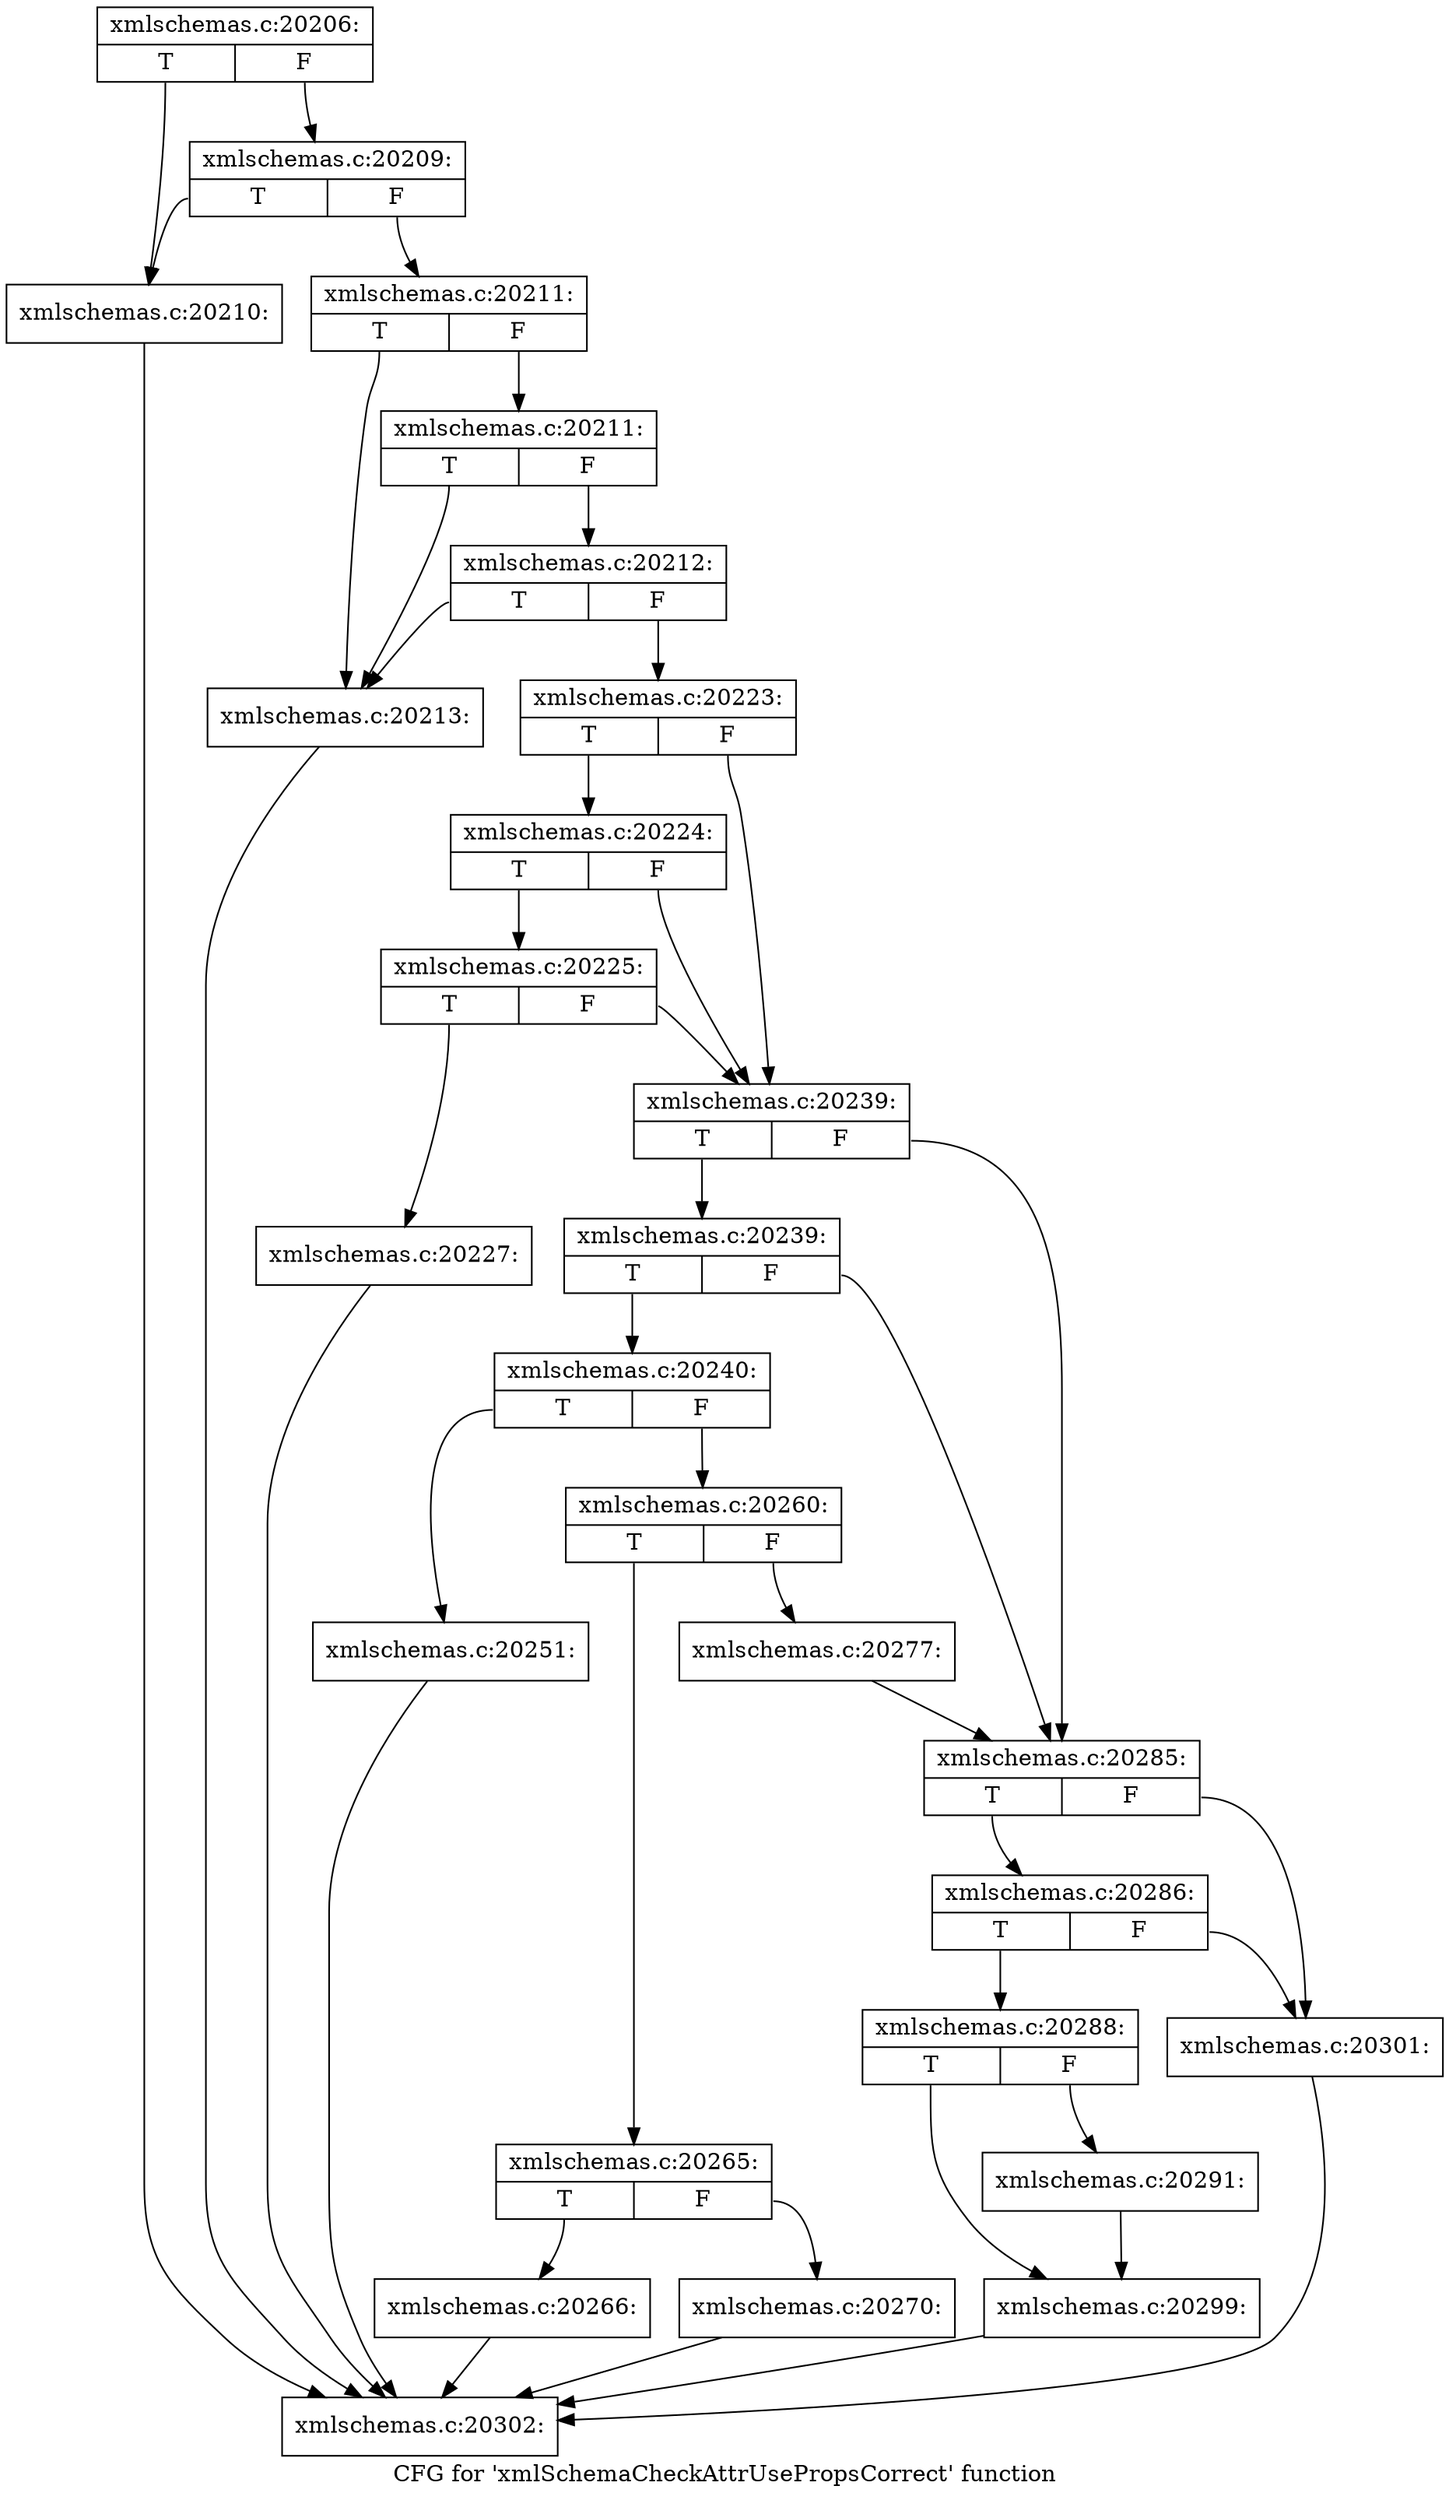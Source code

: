 digraph "CFG for 'xmlSchemaCheckAttrUsePropsCorrect' function" {
	label="CFG for 'xmlSchemaCheckAttrUsePropsCorrect' function";

	Node0x52060b0 [shape=record,label="{xmlschemas.c:20206:|{<s0>T|<s1>F}}"];
	Node0x52060b0:s0 -> Node0x52063e0;
	Node0x52060b0:s1 -> Node0x5206480;
	Node0x5206480 [shape=record,label="{xmlschemas.c:20209:|{<s0>T|<s1>F}}"];
	Node0x5206480:s0 -> Node0x52063e0;
	Node0x5206480:s1 -> Node0x5206430;
	Node0x52063e0 [shape=record,label="{xmlschemas.c:20210:}"];
	Node0x52063e0 -> Node0x5209390;
	Node0x5206430 [shape=record,label="{xmlschemas.c:20211:|{<s0>T|<s1>F}}"];
	Node0x5206430:s0 -> Node0x520a1f0;
	Node0x5206430:s1 -> Node0x520a310;
	Node0x520a310 [shape=record,label="{xmlschemas.c:20211:|{<s0>T|<s1>F}}"];
	Node0x520a310:s0 -> Node0x520a1f0;
	Node0x520a310:s1 -> Node0x520a290;
	Node0x520a290 [shape=record,label="{xmlschemas.c:20212:|{<s0>T|<s1>F}}"];
	Node0x520a290:s0 -> Node0x520a1f0;
	Node0x520a290:s1 -> Node0x520a240;
	Node0x520a1f0 [shape=record,label="{xmlschemas.c:20213:}"];
	Node0x520a1f0 -> Node0x5209390;
	Node0x520a240 [shape=record,label="{xmlschemas.c:20223:|{<s0>T|<s1>F}}"];
	Node0x520a240:s0 -> Node0x520b1b0;
	Node0x520a240:s1 -> Node0x520b0e0;
	Node0x520b1b0 [shape=record,label="{xmlschemas.c:20224:|{<s0>T|<s1>F}}"];
	Node0x520b1b0:s0 -> Node0x520b130;
	Node0x520b1b0:s1 -> Node0x520b0e0;
	Node0x520b130 [shape=record,label="{xmlschemas.c:20225:|{<s0>T|<s1>F}}"];
	Node0x520b130:s0 -> Node0x520b090;
	Node0x520b130:s1 -> Node0x520b0e0;
	Node0x520b090 [shape=record,label="{xmlschemas.c:20227:}"];
	Node0x520b090 -> Node0x5209390;
	Node0x520b0e0 [shape=record,label="{xmlschemas.c:20239:|{<s0>T|<s1>F}}"];
	Node0x520b0e0:s0 -> Node0x520cb10;
	Node0x520b0e0:s1 -> Node0x520cac0;
	Node0x520cb10 [shape=record,label="{xmlschemas.c:20239:|{<s0>T|<s1>F}}"];
	Node0x520cb10:s0 -> Node0x520ca70;
	Node0x520cb10:s1 -> Node0x520cac0;
	Node0x520ca70 [shape=record,label="{xmlschemas.c:20240:|{<s0>T|<s1>F}}"];
	Node0x520ca70:s0 -> Node0x520d700;
	Node0x520ca70:s1 -> Node0x520d750;
	Node0x520d700 [shape=record,label="{xmlschemas.c:20251:}"];
	Node0x520d700 -> Node0x5209390;
	Node0x520d750 [shape=record,label="{xmlschemas.c:20260:|{<s0>T|<s1>F}}"];
	Node0x520d750:s0 -> Node0x520f130;
	Node0x520d750:s1 -> Node0x520f180;
	Node0x520f130 [shape=record,label="{xmlschemas.c:20265:|{<s0>T|<s1>F}}"];
	Node0x520f130:s0 -> Node0x520f540;
	Node0x520f130:s1 -> Node0x520f590;
	Node0x520f540 [shape=record,label="{xmlschemas.c:20266:}"];
	Node0x520f540 -> Node0x5209390;
	Node0x520f590 [shape=record,label="{xmlschemas.c:20270:}"];
	Node0x520f590 -> Node0x5209390;
	Node0x520f180 [shape=record,label="{xmlschemas.c:20277:}"];
	Node0x520f180 -> Node0x520cac0;
	Node0x520cac0 [shape=record,label="{xmlschemas.c:20285:|{<s0>T|<s1>F}}"];
	Node0x520cac0:s0 -> Node0x52107f0;
	Node0x520cac0:s1 -> Node0x52107a0;
	Node0x52107f0 [shape=record,label="{xmlschemas.c:20286:|{<s0>T|<s1>F}}"];
	Node0x52107f0:s0 -> Node0x5210750;
	Node0x52107f0:s1 -> Node0x52107a0;
	Node0x5210750 [shape=record,label="{xmlschemas.c:20288:|{<s0>T|<s1>F}}"];
	Node0x5210750:s0 -> Node0x5211400;
	Node0x5210750:s1 -> Node0x52113b0;
	Node0x52113b0 [shape=record,label="{xmlschemas.c:20291:}"];
	Node0x52113b0 -> Node0x5211400;
	Node0x5211400 [shape=record,label="{xmlschemas.c:20299:}"];
	Node0x5211400 -> Node0x5209390;
	Node0x52107a0 [shape=record,label="{xmlschemas.c:20301:}"];
	Node0x52107a0 -> Node0x5209390;
	Node0x5209390 [shape=record,label="{xmlschemas.c:20302:}"];
}
